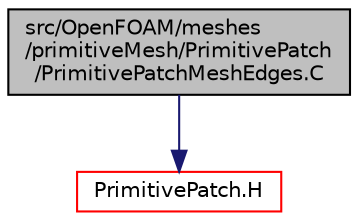 digraph "src/OpenFOAM/meshes/primitiveMesh/PrimitivePatch/PrimitivePatchMeshEdges.C"
{
  bgcolor="transparent";
  edge [fontname="Helvetica",fontsize="10",labelfontname="Helvetica",labelfontsize="10"];
  node [fontname="Helvetica",fontsize="10",shape=record];
  Node1 [label="src/OpenFOAM/meshes\l/primitiveMesh/PrimitivePatch\l/PrimitivePatchMeshEdges.C",height=0.2,width=0.4,color="black", fillcolor="grey75", style="filled", fontcolor="black"];
  Node1 -> Node2 [color="midnightblue",fontsize="10",style="solid",fontname="Helvetica"];
  Node2 [label="PrimitivePatch.H",height=0.2,width=0.4,color="red",URL="$a09086.html"];
}
